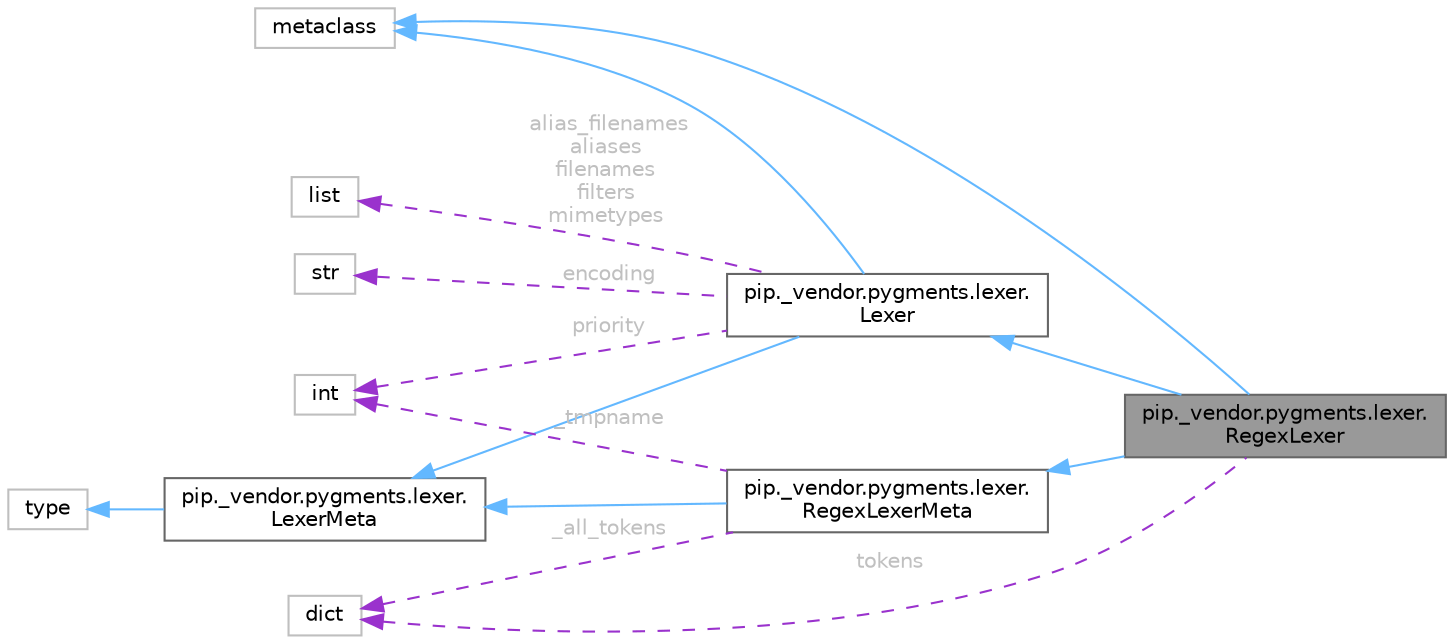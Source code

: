 digraph "pip._vendor.pygments.lexer.RegexLexer"
{
 // LATEX_PDF_SIZE
  bgcolor="transparent";
  edge [fontname=Helvetica,fontsize=10,labelfontname=Helvetica,labelfontsize=10];
  node [fontname=Helvetica,fontsize=10,shape=box,height=0.2,width=0.4];
  rankdir="LR";
  Node1 [id="Node000001",label="pip._vendor.pygments.lexer.\lRegexLexer",height=0.2,width=0.4,color="gray40", fillcolor="grey60", style="filled", fontcolor="black",tooltip=" "];
  Node2 -> Node1 [id="edge1_Node000001_Node000002",dir="back",color="steelblue1",style="solid",tooltip=" "];
  Node2 [id="Node000002",label="pip._vendor.pygments.lexer.\lLexer",height=0.2,width=0.4,color="gray40", fillcolor="white", style="filled",URL="$d4/db8/classpip_1_1__vendor_1_1pygments_1_1lexer_1_1Lexer.html",tooltip=" "];
  Node3 -> Node2 [id="edge2_Node000002_Node000003",dir="back",color="steelblue1",style="solid",tooltip=" "];
  Node3 [id="Node000003",label="metaclass",height=0.2,width=0.4,color="grey75", fillcolor="white", style="filled",URL="$d1/d9a/classmetaclass.html",tooltip=" "];
  Node4 -> Node2 [id="edge3_Node000002_Node000004",dir="back",color="steelblue1",style="solid",tooltip=" "];
  Node4 [id="Node000004",label="pip._vendor.pygments.lexer.\lLexerMeta",height=0.2,width=0.4,color="gray40", fillcolor="white", style="filled",URL="$d7/d97/classpip_1_1__vendor_1_1pygments_1_1lexer_1_1LexerMeta.html",tooltip=" "];
  Node5 -> Node4 [id="edge4_Node000004_Node000005",dir="back",color="steelblue1",style="solid",tooltip=" "];
  Node5 [id="Node000005",label="type",height=0.2,width=0.4,color="grey75", fillcolor="white", style="filled",tooltip=" "];
  Node6 -> Node2 [id="edge5_Node000002_Node000006",dir="back",color="darkorchid3",style="dashed",tooltip=" ",label=" alias_filenames\naliases\nfilenames\nfilters\nmimetypes",fontcolor="grey" ];
  Node6 [id="Node000006",label="list",height=0.2,width=0.4,color="grey75", fillcolor="white", style="filled",tooltip=" "];
  Node7 -> Node2 [id="edge6_Node000002_Node000007",dir="back",color="darkorchid3",style="dashed",tooltip=" ",label=" priority",fontcolor="grey" ];
  Node7 [id="Node000007",label="int",height=0.2,width=0.4,color="grey75", fillcolor="white", style="filled",tooltip=" "];
  Node8 -> Node2 [id="edge7_Node000002_Node000008",dir="back",color="darkorchid3",style="dashed",tooltip=" ",label=" encoding",fontcolor="grey" ];
  Node8 [id="Node000008",label="str",height=0.2,width=0.4,color="grey75", fillcolor="white", style="filled",tooltip=" "];
  Node3 -> Node1 [id="edge8_Node000001_Node000003",dir="back",color="steelblue1",style="solid",tooltip=" "];
  Node9 -> Node1 [id="edge9_Node000001_Node000009",dir="back",color="steelblue1",style="solid",tooltip=" "];
  Node9 [id="Node000009",label="pip._vendor.pygments.lexer.\lRegexLexerMeta",height=0.2,width=0.4,color="gray40", fillcolor="white", style="filled",URL="$da/da0/classpip_1_1__vendor_1_1pygments_1_1lexer_1_1RegexLexerMeta.html",tooltip=" "];
  Node4 -> Node9 [id="edge10_Node000009_Node000004",dir="back",color="steelblue1",style="solid",tooltip=" "];
  Node10 -> Node9 [id="edge11_Node000009_Node000010",dir="back",color="darkorchid3",style="dashed",tooltip=" ",label=" _all_tokens",fontcolor="grey" ];
  Node10 [id="Node000010",label="dict",height=0.2,width=0.4,color="grey75", fillcolor="white", style="filled",tooltip=" "];
  Node7 -> Node9 [id="edge12_Node000009_Node000007",dir="back",color="darkorchid3",style="dashed",tooltip=" ",label=" _tmpname",fontcolor="grey" ];
  Node10 -> Node1 [id="edge13_Node000001_Node000010",dir="back",color="darkorchid3",style="dashed",tooltip=" ",label=" tokens",fontcolor="grey" ];
}
